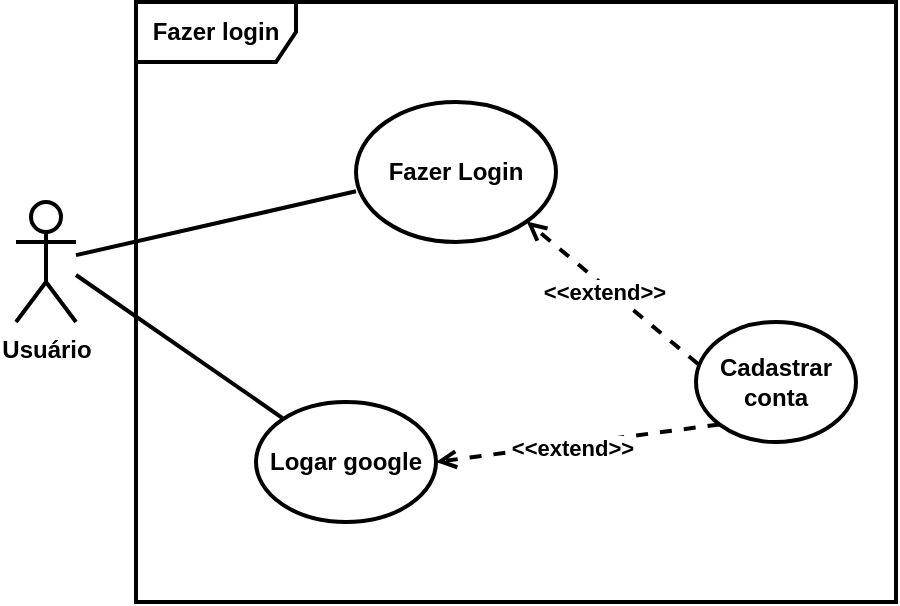 <mxfile version="27.1.4">
  <diagram name="Página-1" id="SfkIkPFTmNeAxHUeRM9W">
    <mxGraphModel grid="1" page="1" gridSize="10" guides="1" tooltips="1" connect="1" arrows="1" fold="1" pageScale="1" pageWidth="827" pageHeight="1169" math="0" shadow="0">
      <root>
        <mxCell id="0" />
        <mxCell id="1" parent="0" />
        <mxCell id="OdaGxbbIhGWnSlfC7kAB-2" value="Usuário" style="shape=umlActor;verticalLabelPosition=bottom;verticalAlign=top;html=1;outlineConnect=0;strokeWidth=2;fontStyle=1" vertex="1" parent="1">
          <mxGeometry x="170" y="310" width="30" height="60" as="geometry" />
        </mxCell>
        <mxCell id="OdaGxbbIhGWnSlfC7kAB-18" value="Fazer Login" style="ellipse;whiteSpace=wrap;html=1;strokeWidth=2;fontStyle=1" vertex="1" parent="1">
          <mxGeometry x="340" y="260" width="100" height="70" as="geometry" />
        </mxCell>
        <mxCell id="OdaGxbbIhGWnSlfC7kAB-38" value="Cadastrar conta" style="ellipse;whiteSpace=wrap;html=1;strokeWidth=2;fontStyle=1" vertex="1" parent="1">
          <mxGeometry x="510" y="370" width="80" height="60" as="geometry" />
        </mxCell>
        <mxCell id="GVx5TZ1rQHHiZWTmJwIa-1" value="Fazer login" style="shape=umlFrame;whiteSpace=wrap;html=1;pointerEvents=0;width=80;height=30;strokeWidth=2;fontStyle=1" vertex="1" parent="1">
          <mxGeometry x="230" y="210" width="380" height="300" as="geometry" />
        </mxCell>
        <mxCell id="GVx5TZ1rQHHiZWTmJwIa-2" value="" style="endArrow=none;html=1;rounded=0;exitX=0;exitY=0.638;exitDx=0;exitDy=0;exitPerimeter=0;strokeWidth=2;" edge="1" parent="1" source="OdaGxbbIhGWnSlfC7kAB-18" target="OdaGxbbIhGWnSlfC7kAB-2">
          <mxGeometry width="50" height="50" relative="1" as="geometry">
            <mxPoint x="390" y="380" as="sourcePoint" />
            <mxPoint x="440" y="330" as="targetPoint" />
          </mxGeometry>
        </mxCell>
        <mxCell id="GVx5TZ1rQHHiZWTmJwIa-7" value="" style="endArrow=open;html=1;rounded=0;exitX=0.013;exitY=0.35;exitDx=0;exitDy=0;dashed=1;entryX=1;entryY=1;entryDx=0;entryDy=0;endFill=0;strokeWidth=2;exitPerimeter=0;" edge="1" parent="1" source="OdaGxbbIhGWnSlfC7kAB-38" target="OdaGxbbIhGWnSlfC7kAB-18">
          <mxGeometry width="50" height="50" relative="1" as="geometry">
            <mxPoint x="330" y="400" as="sourcePoint" />
            <mxPoint x="440" y="428" as="targetPoint" />
          </mxGeometry>
        </mxCell>
        <mxCell id="GVx5TZ1rQHHiZWTmJwIa-8" value="&amp;lt;&amp;lt;extend&amp;gt;&amp;gt;" style="edgeLabel;html=1;align=center;verticalAlign=middle;resizable=0;points=[];fontStyle=1" connectable="0" vertex="1" parent="GVx5TZ1rQHHiZWTmJwIa-7">
          <mxGeometry x="0.054" y="3" relative="1" as="geometry">
            <mxPoint y="-1" as="offset" />
          </mxGeometry>
        </mxCell>
        <mxCell id="O6Ffxt55dI5b1IhwayKP-4" value="Logar google" style="ellipse;whiteSpace=wrap;html=1;strokeWidth=2;fontStyle=1" vertex="1" parent="1">
          <mxGeometry x="290" y="410" width="90" height="60" as="geometry" />
        </mxCell>
        <mxCell id="O6Ffxt55dI5b1IhwayKP-7" value="" style="endArrow=open;html=1;rounded=0;exitX=0;exitY=1;exitDx=0;exitDy=0;dashed=1;entryX=1;entryY=0.5;entryDx=0;entryDy=0;endFill=0;strokeWidth=2;" edge="1" parent="1" source="OdaGxbbIhGWnSlfC7kAB-38" target="O6Ffxt55dI5b1IhwayKP-4">
          <mxGeometry width="50" height="50" relative="1" as="geometry">
            <mxPoint x="440" y="420" as="sourcePoint" />
            <mxPoint x="460" y="480" as="targetPoint" />
          </mxGeometry>
        </mxCell>
        <mxCell id="O6Ffxt55dI5b1IhwayKP-8" value="&amp;lt;&amp;lt;extend&amp;gt;&amp;gt;" style="edgeLabel;html=1;align=center;verticalAlign=middle;resizable=0;points=[];fontStyle=1" connectable="0" vertex="1" parent="O6Ffxt55dI5b1IhwayKP-7">
          <mxGeometry x="0.054" y="3" relative="1" as="geometry">
            <mxPoint y="-1" as="offset" />
          </mxGeometry>
        </mxCell>
        <mxCell id="O6Ffxt55dI5b1IhwayKP-9" value="" style="endArrow=none;html=1;rounded=0;strokeWidth=2;" edge="1" parent="1" source="O6Ffxt55dI5b1IhwayKP-4">
          <mxGeometry width="50" height="50" relative="1" as="geometry">
            <mxPoint x="330" y="333.5" as="sourcePoint" />
            <mxPoint x="200" y="346.5" as="targetPoint" />
          </mxGeometry>
        </mxCell>
      </root>
    </mxGraphModel>
  </diagram>
</mxfile>
